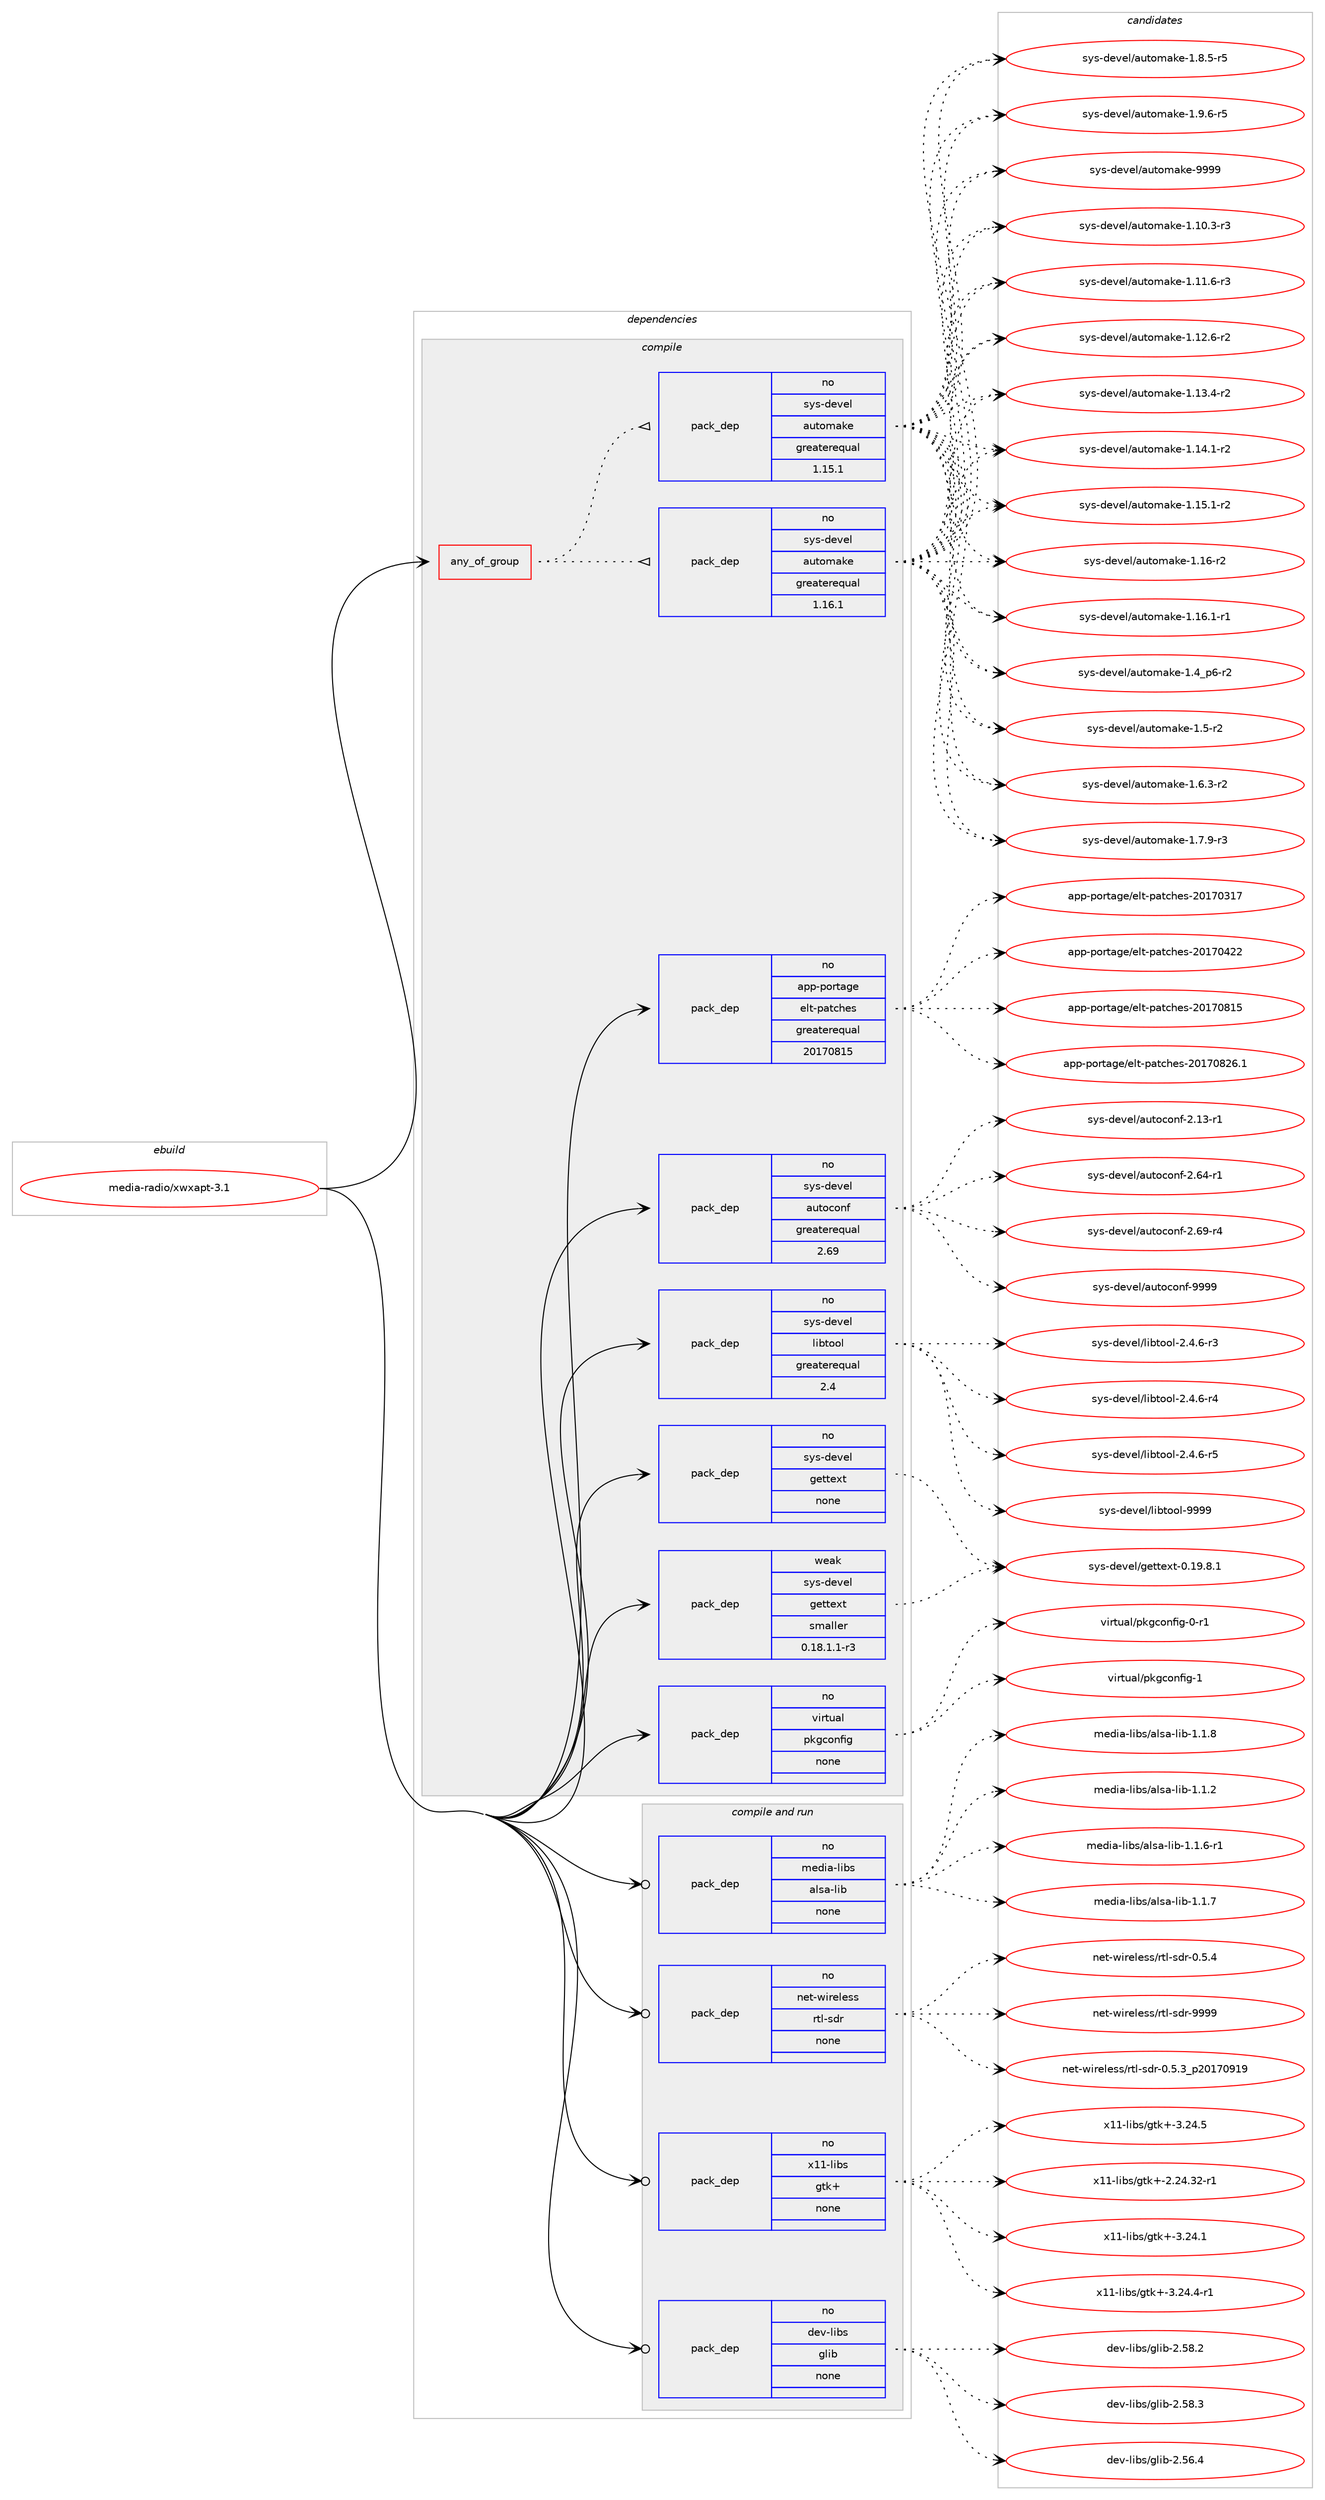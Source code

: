 digraph prolog {

# *************
# Graph options
# *************

newrank=true;
concentrate=true;
compound=true;
graph [rankdir=LR,fontname=Helvetica,fontsize=10,ranksep=1.5];#, ranksep=2.5, nodesep=0.2];
edge  [arrowhead=vee];
node  [fontname=Helvetica,fontsize=10];

# **********
# The ebuild
# **********

subgraph cluster_leftcol {
color=gray;
rank=same;
label=<<i>ebuild</i>>;
id [label="media-radio/xwxapt-3.1", color=red, width=4, href="../media-radio/xwxapt-3.1.svg"];
}

# ****************
# The dependencies
# ****************

subgraph cluster_midcol {
color=gray;
label=<<i>dependencies</i>>;
subgraph cluster_compile {
fillcolor="#eeeeee";
style=filled;
label=<<i>compile</i>>;
subgraph any25411 {
dependency1623837 [label=<<TABLE BORDER="0" CELLBORDER="1" CELLSPACING="0" CELLPADDING="4"><TR><TD CELLPADDING="10">any_of_group</TD></TR></TABLE>>, shape=none, color=red];subgraph pack1161000 {
dependency1623838 [label=<<TABLE BORDER="0" CELLBORDER="1" CELLSPACING="0" CELLPADDING="4" WIDTH="220"><TR><TD ROWSPAN="6" CELLPADDING="30">pack_dep</TD></TR><TR><TD WIDTH="110">no</TD></TR><TR><TD>sys-devel</TD></TR><TR><TD>automake</TD></TR><TR><TD>greaterequal</TD></TR><TR><TD>1.16.1</TD></TR></TABLE>>, shape=none, color=blue];
}
dependency1623837:e -> dependency1623838:w [weight=20,style="dotted",arrowhead="oinv"];
subgraph pack1161001 {
dependency1623839 [label=<<TABLE BORDER="0" CELLBORDER="1" CELLSPACING="0" CELLPADDING="4" WIDTH="220"><TR><TD ROWSPAN="6" CELLPADDING="30">pack_dep</TD></TR><TR><TD WIDTH="110">no</TD></TR><TR><TD>sys-devel</TD></TR><TR><TD>automake</TD></TR><TR><TD>greaterequal</TD></TR><TR><TD>1.15.1</TD></TR></TABLE>>, shape=none, color=blue];
}
dependency1623837:e -> dependency1623839:w [weight=20,style="dotted",arrowhead="oinv"];
}
id:e -> dependency1623837:w [weight=20,style="solid",arrowhead="vee"];
subgraph pack1161002 {
dependency1623840 [label=<<TABLE BORDER="0" CELLBORDER="1" CELLSPACING="0" CELLPADDING="4" WIDTH="220"><TR><TD ROWSPAN="6" CELLPADDING="30">pack_dep</TD></TR><TR><TD WIDTH="110">no</TD></TR><TR><TD>app-portage</TD></TR><TR><TD>elt-patches</TD></TR><TR><TD>greaterequal</TD></TR><TR><TD>20170815</TD></TR></TABLE>>, shape=none, color=blue];
}
id:e -> dependency1623840:w [weight=20,style="solid",arrowhead="vee"];
subgraph pack1161003 {
dependency1623841 [label=<<TABLE BORDER="0" CELLBORDER="1" CELLSPACING="0" CELLPADDING="4" WIDTH="220"><TR><TD ROWSPAN="6" CELLPADDING="30">pack_dep</TD></TR><TR><TD WIDTH="110">no</TD></TR><TR><TD>sys-devel</TD></TR><TR><TD>autoconf</TD></TR><TR><TD>greaterequal</TD></TR><TR><TD>2.69</TD></TR></TABLE>>, shape=none, color=blue];
}
id:e -> dependency1623841:w [weight=20,style="solid",arrowhead="vee"];
subgraph pack1161004 {
dependency1623842 [label=<<TABLE BORDER="0" CELLBORDER="1" CELLSPACING="0" CELLPADDING="4" WIDTH="220"><TR><TD ROWSPAN="6" CELLPADDING="30">pack_dep</TD></TR><TR><TD WIDTH="110">no</TD></TR><TR><TD>sys-devel</TD></TR><TR><TD>gettext</TD></TR><TR><TD>none</TD></TR><TR><TD></TD></TR></TABLE>>, shape=none, color=blue];
}
id:e -> dependency1623842:w [weight=20,style="solid",arrowhead="vee"];
subgraph pack1161005 {
dependency1623843 [label=<<TABLE BORDER="0" CELLBORDER="1" CELLSPACING="0" CELLPADDING="4" WIDTH="220"><TR><TD ROWSPAN="6" CELLPADDING="30">pack_dep</TD></TR><TR><TD WIDTH="110">no</TD></TR><TR><TD>sys-devel</TD></TR><TR><TD>libtool</TD></TR><TR><TD>greaterequal</TD></TR><TR><TD>2.4</TD></TR></TABLE>>, shape=none, color=blue];
}
id:e -> dependency1623843:w [weight=20,style="solid",arrowhead="vee"];
subgraph pack1161006 {
dependency1623844 [label=<<TABLE BORDER="0" CELLBORDER="1" CELLSPACING="0" CELLPADDING="4" WIDTH="220"><TR><TD ROWSPAN="6" CELLPADDING="30">pack_dep</TD></TR><TR><TD WIDTH="110">no</TD></TR><TR><TD>virtual</TD></TR><TR><TD>pkgconfig</TD></TR><TR><TD>none</TD></TR><TR><TD></TD></TR></TABLE>>, shape=none, color=blue];
}
id:e -> dependency1623844:w [weight=20,style="solid",arrowhead="vee"];
subgraph pack1161007 {
dependency1623845 [label=<<TABLE BORDER="0" CELLBORDER="1" CELLSPACING="0" CELLPADDING="4" WIDTH="220"><TR><TD ROWSPAN="6" CELLPADDING="30">pack_dep</TD></TR><TR><TD WIDTH="110">weak</TD></TR><TR><TD>sys-devel</TD></TR><TR><TD>gettext</TD></TR><TR><TD>smaller</TD></TR><TR><TD>0.18.1.1-r3</TD></TR></TABLE>>, shape=none, color=blue];
}
id:e -> dependency1623845:w [weight=20,style="solid",arrowhead="vee"];
}
subgraph cluster_compileandrun {
fillcolor="#eeeeee";
style=filled;
label=<<i>compile and run</i>>;
subgraph pack1161008 {
dependency1623846 [label=<<TABLE BORDER="0" CELLBORDER="1" CELLSPACING="0" CELLPADDING="4" WIDTH="220"><TR><TD ROWSPAN="6" CELLPADDING="30">pack_dep</TD></TR><TR><TD WIDTH="110">no</TD></TR><TR><TD>dev-libs</TD></TR><TR><TD>glib</TD></TR><TR><TD>none</TD></TR><TR><TD></TD></TR></TABLE>>, shape=none, color=blue];
}
id:e -> dependency1623846:w [weight=20,style="solid",arrowhead="odotvee"];
subgraph pack1161009 {
dependency1623847 [label=<<TABLE BORDER="0" CELLBORDER="1" CELLSPACING="0" CELLPADDING="4" WIDTH="220"><TR><TD ROWSPAN="6" CELLPADDING="30">pack_dep</TD></TR><TR><TD WIDTH="110">no</TD></TR><TR><TD>media-libs</TD></TR><TR><TD>alsa-lib</TD></TR><TR><TD>none</TD></TR><TR><TD></TD></TR></TABLE>>, shape=none, color=blue];
}
id:e -> dependency1623847:w [weight=20,style="solid",arrowhead="odotvee"];
subgraph pack1161010 {
dependency1623848 [label=<<TABLE BORDER="0" CELLBORDER="1" CELLSPACING="0" CELLPADDING="4" WIDTH="220"><TR><TD ROWSPAN="6" CELLPADDING="30">pack_dep</TD></TR><TR><TD WIDTH="110">no</TD></TR><TR><TD>net-wireless</TD></TR><TR><TD>rtl-sdr</TD></TR><TR><TD>none</TD></TR><TR><TD></TD></TR></TABLE>>, shape=none, color=blue];
}
id:e -> dependency1623848:w [weight=20,style="solid",arrowhead="odotvee"];
subgraph pack1161011 {
dependency1623849 [label=<<TABLE BORDER="0" CELLBORDER="1" CELLSPACING="0" CELLPADDING="4" WIDTH="220"><TR><TD ROWSPAN="6" CELLPADDING="30">pack_dep</TD></TR><TR><TD WIDTH="110">no</TD></TR><TR><TD>x11-libs</TD></TR><TR><TD>gtk+</TD></TR><TR><TD>none</TD></TR><TR><TD></TD></TR></TABLE>>, shape=none, color=blue];
}
id:e -> dependency1623849:w [weight=20,style="solid",arrowhead="odotvee"];
}
subgraph cluster_run {
fillcolor="#eeeeee";
style=filled;
label=<<i>run</i>>;
}
}

# **************
# The candidates
# **************

subgraph cluster_choices {
rank=same;
color=gray;
label=<<i>candidates</i>>;

subgraph choice1161000 {
color=black;
nodesep=1;
choice11512111545100101118101108479711711611110997107101454946494846514511451 [label="sys-devel/automake-1.10.3-r3", color=red, width=4,href="../sys-devel/automake-1.10.3-r3.svg"];
choice11512111545100101118101108479711711611110997107101454946494946544511451 [label="sys-devel/automake-1.11.6-r3", color=red, width=4,href="../sys-devel/automake-1.11.6-r3.svg"];
choice11512111545100101118101108479711711611110997107101454946495046544511450 [label="sys-devel/automake-1.12.6-r2", color=red, width=4,href="../sys-devel/automake-1.12.6-r2.svg"];
choice11512111545100101118101108479711711611110997107101454946495146524511450 [label="sys-devel/automake-1.13.4-r2", color=red, width=4,href="../sys-devel/automake-1.13.4-r2.svg"];
choice11512111545100101118101108479711711611110997107101454946495246494511450 [label="sys-devel/automake-1.14.1-r2", color=red, width=4,href="../sys-devel/automake-1.14.1-r2.svg"];
choice11512111545100101118101108479711711611110997107101454946495346494511450 [label="sys-devel/automake-1.15.1-r2", color=red, width=4,href="../sys-devel/automake-1.15.1-r2.svg"];
choice1151211154510010111810110847971171161111099710710145494649544511450 [label="sys-devel/automake-1.16-r2", color=red, width=4,href="../sys-devel/automake-1.16-r2.svg"];
choice11512111545100101118101108479711711611110997107101454946495446494511449 [label="sys-devel/automake-1.16.1-r1", color=red, width=4,href="../sys-devel/automake-1.16.1-r1.svg"];
choice115121115451001011181011084797117116111109971071014549465295112544511450 [label="sys-devel/automake-1.4_p6-r2", color=red, width=4,href="../sys-devel/automake-1.4_p6-r2.svg"];
choice11512111545100101118101108479711711611110997107101454946534511450 [label="sys-devel/automake-1.5-r2", color=red, width=4,href="../sys-devel/automake-1.5-r2.svg"];
choice115121115451001011181011084797117116111109971071014549465446514511450 [label="sys-devel/automake-1.6.3-r2", color=red, width=4,href="../sys-devel/automake-1.6.3-r2.svg"];
choice115121115451001011181011084797117116111109971071014549465546574511451 [label="sys-devel/automake-1.7.9-r3", color=red, width=4,href="../sys-devel/automake-1.7.9-r3.svg"];
choice115121115451001011181011084797117116111109971071014549465646534511453 [label="sys-devel/automake-1.8.5-r5", color=red, width=4,href="../sys-devel/automake-1.8.5-r5.svg"];
choice115121115451001011181011084797117116111109971071014549465746544511453 [label="sys-devel/automake-1.9.6-r5", color=red, width=4,href="../sys-devel/automake-1.9.6-r5.svg"];
choice115121115451001011181011084797117116111109971071014557575757 [label="sys-devel/automake-9999", color=red, width=4,href="../sys-devel/automake-9999.svg"];
dependency1623838:e -> choice11512111545100101118101108479711711611110997107101454946494846514511451:w [style=dotted,weight="100"];
dependency1623838:e -> choice11512111545100101118101108479711711611110997107101454946494946544511451:w [style=dotted,weight="100"];
dependency1623838:e -> choice11512111545100101118101108479711711611110997107101454946495046544511450:w [style=dotted,weight="100"];
dependency1623838:e -> choice11512111545100101118101108479711711611110997107101454946495146524511450:w [style=dotted,weight="100"];
dependency1623838:e -> choice11512111545100101118101108479711711611110997107101454946495246494511450:w [style=dotted,weight="100"];
dependency1623838:e -> choice11512111545100101118101108479711711611110997107101454946495346494511450:w [style=dotted,weight="100"];
dependency1623838:e -> choice1151211154510010111810110847971171161111099710710145494649544511450:w [style=dotted,weight="100"];
dependency1623838:e -> choice11512111545100101118101108479711711611110997107101454946495446494511449:w [style=dotted,weight="100"];
dependency1623838:e -> choice115121115451001011181011084797117116111109971071014549465295112544511450:w [style=dotted,weight="100"];
dependency1623838:e -> choice11512111545100101118101108479711711611110997107101454946534511450:w [style=dotted,weight="100"];
dependency1623838:e -> choice115121115451001011181011084797117116111109971071014549465446514511450:w [style=dotted,weight="100"];
dependency1623838:e -> choice115121115451001011181011084797117116111109971071014549465546574511451:w [style=dotted,weight="100"];
dependency1623838:e -> choice115121115451001011181011084797117116111109971071014549465646534511453:w [style=dotted,weight="100"];
dependency1623838:e -> choice115121115451001011181011084797117116111109971071014549465746544511453:w [style=dotted,weight="100"];
dependency1623838:e -> choice115121115451001011181011084797117116111109971071014557575757:w [style=dotted,weight="100"];
}
subgraph choice1161001 {
color=black;
nodesep=1;
choice11512111545100101118101108479711711611110997107101454946494846514511451 [label="sys-devel/automake-1.10.3-r3", color=red, width=4,href="../sys-devel/automake-1.10.3-r3.svg"];
choice11512111545100101118101108479711711611110997107101454946494946544511451 [label="sys-devel/automake-1.11.6-r3", color=red, width=4,href="../sys-devel/automake-1.11.6-r3.svg"];
choice11512111545100101118101108479711711611110997107101454946495046544511450 [label="sys-devel/automake-1.12.6-r2", color=red, width=4,href="../sys-devel/automake-1.12.6-r2.svg"];
choice11512111545100101118101108479711711611110997107101454946495146524511450 [label="sys-devel/automake-1.13.4-r2", color=red, width=4,href="../sys-devel/automake-1.13.4-r2.svg"];
choice11512111545100101118101108479711711611110997107101454946495246494511450 [label="sys-devel/automake-1.14.1-r2", color=red, width=4,href="../sys-devel/automake-1.14.1-r2.svg"];
choice11512111545100101118101108479711711611110997107101454946495346494511450 [label="sys-devel/automake-1.15.1-r2", color=red, width=4,href="../sys-devel/automake-1.15.1-r2.svg"];
choice1151211154510010111810110847971171161111099710710145494649544511450 [label="sys-devel/automake-1.16-r2", color=red, width=4,href="../sys-devel/automake-1.16-r2.svg"];
choice11512111545100101118101108479711711611110997107101454946495446494511449 [label="sys-devel/automake-1.16.1-r1", color=red, width=4,href="../sys-devel/automake-1.16.1-r1.svg"];
choice115121115451001011181011084797117116111109971071014549465295112544511450 [label="sys-devel/automake-1.4_p6-r2", color=red, width=4,href="../sys-devel/automake-1.4_p6-r2.svg"];
choice11512111545100101118101108479711711611110997107101454946534511450 [label="sys-devel/automake-1.5-r2", color=red, width=4,href="../sys-devel/automake-1.5-r2.svg"];
choice115121115451001011181011084797117116111109971071014549465446514511450 [label="sys-devel/automake-1.6.3-r2", color=red, width=4,href="../sys-devel/automake-1.6.3-r2.svg"];
choice115121115451001011181011084797117116111109971071014549465546574511451 [label="sys-devel/automake-1.7.9-r3", color=red, width=4,href="../sys-devel/automake-1.7.9-r3.svg"];
choice115121115451001011181011084797117116111109971071014549465646534511453 [label="sys-devel/automake-1.8.5-r5", color=red, width=4,href="../sys-devel/automake-1.8.5-r5.svg"];
choice115121115451001011181011084797117116111109971071014549465746544511453 [label="sys-devel/automake-1.9.6-r5", color=red, width=4,href="../sys-devel/automake-1.9.6-r5.svg"];
choice115121115451001011181011084797117116111109971071014557575757 [label="sys-devel/automake-9999", color=red, width=4,href="../sys-devel/automake-9999.svg"];
dependency1623839:e -> choice11512111545100101118101108479711711611110997107101454946494846514511451:w [style=dotted,weight="100"];
dependency1623839:e -> choice11512111545100101118101108479711711611110997107101454946494946544511451:w [style=dotted,weight="100"];
dependency1623839:e -> choice11512111545100101118101108479711711611110997107101454946495046544511450:w [style=dotted,weight="100"];
dependency1623839:e -> choice11512111545100101118101108479711711611110997107101454946495146524511450:w [style=dotted,weight="100"];
dependency1623839:e -> choice11512111545100101118101108479711711611110997107101454946495246494511450:w [style=dotted,weight="100"];
dependency1623839:e -> choice11512111545100101118101108479711711611110997107101454946495346494511450:w [style=dotted,weight="100"];
dependency1623839:e -> choice1151211154510010111810110847971171161111099710710145494649544511450:w [style=dotted,weight="100"];
dependency1623839:e -> choice11512111545100101118101108479711711611110997107101454946495446494511449:w [style=dotted,weight="100"];
dependency1623839:e -> choice115121115451001011181011084797117116111109971071014549465295112544511450:w [style=dotted,weight="100"];
dependency1623839:e -> choice11512111545100101118101108479711711611110997107101454946534511450:w [style=dotted,weight="100"];
dependency1623839:e -> choice115121115451001011181011084797117116111109971071014549465446514511450:w [style=dotted,weight="100"];
dependency1623839:e -> choice115121115451001011181011084797117116111109971071014549465546574511451:w [style=dotted,weight="100"];
dependency1623839:e -> choice115121115451001011181011084797117116111109971071014549465646534511453:w [style=dotted,weight="100"];
dependency1623839:e -> choice115121115451001011181011084797117116111109971071014549465746544511453:w [style=dotted,weight="100"];
dependency1623839:e -> choice115121115451001011181011084797117116111109971071014557575757:w [style=dotted,weight="100"];
}
subgraph choice1161002 {
color=black;
nodesep=1;
choice97112112451121111141169710310147101108116451129711699104101115455048495548514955 [label="app-portage/elt-patches-20170317", color=red, width=4,href="../app-portage/elt-patches-20170317.svg"];
choice97112112451121111141169710310147101108116451129711699104101115455048495548525050 [label="app-portage/elt-patches-20170422", color=red, width=4,href="../app-portage/elt-patches-20170422.svg"];
choice97112112451121111141169710310147101108116451129711699104101115455048495548564953 [label="app-portage/elt-patches-20170815", color=red, width=4,href="../app-portage/elt-patches-20170815.svg"];
choice971121124511211111411697103101471011081164511297116991041011154550484955485650544649 [label="app-portage/elt-patches-20170826.1", color=red, width=4,href="../app-portage/elt-patches-20170826.1.svg"];
dependency1623840:e -> choice97112112451121111141169710310147101108116451129711699104101115455048495548514955:w [style=dotted,weight="100"];
dependency1623840:e -> choice97112112451121111141169710310147101108116451129711699104101115455048495548525050:w [style=dotted,weight="100"];
dependency1623840:e -> choice97112112451121111141169710310147101108116451129711699104101115455048495548564953:w [style=dotted,weight="100"];
dependency1623840:e -> choice971121124511211111411697103101471011081164511297116991041011154550484955485650544649:w [style=dotted,weight="100"];
}
subgraph choice1161003 {
color=black;
nodesep=1;
choice1151211154510010111810110847971171161119911111010245504649514511449 [label="sys-devel/autoconf-2.13-r1", color=red, width=4,href="../sys-devel/autoconf-2.13-r1.svg"];
choice1151211154510010111810110847971171161119911111010245504654524511449 [label="sys-devel/autoconf-2.64-r1", color=red, width=4,href="../sys-devel/autoconf-2.64-r1.svg"];
choice1151211154510010111810110847971171161119911111010245504654574511452 [label="sys-devel/autoconf-2.69-r4", color=red, width=4,href="../sys-devel/autoconf-2.69-r4.svg"];
choice115121115451001011181011084797117116111991111101024557575757 [label="sys-devel/autoconf-9999", color=red, width=4,href="../sys-devel/autoconf-9999.svg"];
dependency1623841:e -> choice1151211154510010111810110847971171161119911111010245504649514511449:w [style=dotted,weight="100"];
dependency1623841:e -> choice1151211154510010111810110847971171161119911111010245504654524511449:w [style=dotted,weight="100"];
dependency1623841:e -> choice1151211154510010111810110847971171161119911111010245504654574511452:w [style=dotted,weight="100"];
dependency1623841:e -> choice115121115451001011181011084797117116111991111101024557575757:w [style=dotted,weight="100"];
}
subgraph choice1161004 {
color=black;
nodesep=1;
choice1151211154510010111810110847103101116116101120116454846495746564649 [label="sys-devel/gettext-0.19.8.1", color=red, width=4,href="../sys-devel/gettext-0.19.8.1.svg"];
dependency1623842:e -> choice1151211154510010111810110847103101116116101120116454846495746564649:w [style=dotted,weight="100"];
}
subgraph choice1161005 {
color=black;
nodesep=1;
choice1151211154510010111810110847108105981161111111084550465246544511451 [label="sys-devel/libtool-2.4.6-r3", color=red, width=4,href="../sys-devel/libtool-2.4.6-r3.svg"];
choice1151211154510010111810110847108105981161111111084550465246544511452 [label="sys-devel/libtool-2.4.6-r4", color=red, width=4,href="../sys-devel/libtool-2.4.6-r4.svg"];
choice1151211154510010111810110847108105981161111111084550465246544511453 [label="sys-devel/libtool-2.4.6-r5", color=red, width=4,href="../sys-devel/libtool-2.4.6-r5.svg"];
choice1151211154510010111810110847108105981161111111084557575757 [label="sys-devel/libtool-9999", color=red, width=4,href="../sys-devel/libtool-9999.svg"];
dependency1623843:e -> choice1151211154510010111810110847108105981161111111084550465246544511451:w [style=dotted,weight="100"];
dependency1623843:e -> choice1151211154510010111810110847108105981161111111084550465246544511452:w [style=dotted,weight="100"];
dependency1623843:e -> choice1151211154510010111810110847108105981161111111084550465246544511453:w [style=dotted,weight="100"];
dependency1623843:e -> choice1151211154510010111810110847108105981161111111084557575757:w [style=dotted,weight="100"];
}
subgraph choice1161006 {
color=black;
nodesep=1;
choice11810511411611797108471121071039911111010210510345484511449 [label="virtual/pkgconfig-0-r1", color=red, width=4,href="../virtual/pkgconfig-0-r1.svg"];
choice1181051141161179710847112107103991111101021051034549 [label="virtual/pkgconfig-1", color=red, width=4,href="../virtual/pkgconfig-1.svg"];
dependency1623844:e -> choice11810511411611797108471121071039911111010210510345484511449:w [style=dotted,weight="100"];
dependency1623844:e -> choice1181051141161179710847112107103991111101021051034549:w [style=dotted,weight="100"];
}
subgraph choice1161007 {
color=black;
nodesep=1;
choice1151211154510010111810110847103101116116101120116454846495746564649 [label="sys-devel/gettext-0.19.8.1", color=red, width=4,href="../sys-devel/gettext-0.19.8.1.svg"];
dependency1623845:e -> choice1151211154510010111810110847103101116116101120116454846495746564649:w [style=dotted,weight="100"];
}
subgraph choice1161008 {
color=black;
nodesep=1;
choice1001011184510810598115471031081059845504653544652 [label="dev-libs/glib-2.56.4", color=red, width=4,href="../dev-libs/glib-2.56.4.svg"];
choice1001011184510810598115471031081059845504653564650 [label="dev-libs/glib-2.58.2", color=red, width=4,href="../dev-libs/glib-2.58.2.svg"];
choice1001011184510810598115471031081059845504653564651 [label="dev-libs/glib-2.58.3", color=red, width=4,href="../dev-libs/glib-2.58.3.svg"];
dependency1623846:e -> choice1001011184510810598115471031081059845504653544652:w [style=dotted,weight="100"];
dependency1623846:e -> choice1001011184510810598115471031081059845504653564650:w [style=dotted,weight="100"];
dependency1623846:e -> choice1001011184510810598115471031081059845504653564651:w [style=dotted,weight="100"];
}
subgraph choice1161009 {
color=black;
nodesep=1;
choice1091011001059745108105981154797108115974510810598454946494650 [label="media-libs/alsa-lib-1.1.2", color=red, width=4,href="../media-libs/alsa-lib-1.1.2.svg"];
choice10910110010597451081059811547971081159745108105984549464946544511449 [label="media-libs/alsa-lib-1.1.6-r1", color=red, width=4,href="../media-libs/alsa-lib-1.1.6-r1.svg"];
choice1091011001059745108105981154797108115974510810598454946494655 [label="media-libs/alsa-lib-1.1.7", color=red, width=4,href="../media-libs/alsa-lib-1.1.7.svg"];
choice1091011001059745108105981154797108115974510810598454946494656 [label="media-libs/alsa-lib-1.1.8", color=red, width=4,href="../media-libs/alsa-lib-1.1.8.svg"];
dependency1623847:e -> choice1091011001059745108105981154797108115974510810598454946494650:w [style=dotted,weight="100"];
dependency1623847:e -> choice10910110010597451081059811547971081159745108105984549464946544511449:w [style=dotted,weight="100"];
dependency1623847:e -> choice1091011001059745108105981154797108115974510810598454946494655:w [style=dotted,weight="100"];
dependency1623847:e -> choice1091011001059745108105981154797108115974510810598454946494656:w [style=dotted,weight="100"];
}
subgraph choice1161010 {
color=black;
nodesep=1;
choice110101116451191051141011081011151154711411610845115100114454846534651951125048495548574957 [label="net-wireless/rtl-sdr-0.5.3_p20170919", color=red, width=4,href="../net-wireless/rtl-sdr-0.5.3_p20170919.svg"];
choice110101116451191051141011081011151154711411610845115100114454846534652 [label="net-wireless/rtl-sdr-0.5.4", color=red, width=4,href="../net-wireless/rtl-sdr-0.5.4.svg"];
choice1101011164511910511410110810111511547114116108451151001144557575757 [label="net-wireless/rtl-sdr-9999", color=red, width=4,href="../net-wireless/rtl-sdr-9999.svg"];
dependency1623848:e -> choice110101116451191051141011081011151154711411610845115100114454846534651951125048495548574957:w [style=dotted,weight="100"];
dependency1623848:e -> choice110101116451191051141011081011151154711411610845115100114454846534652:w [style=dotted,weight="100"];
dependency1623848:e -> choice1101011164511910511410110810111511547114116108451151001144557575757:w [style=dotted,weight="100"];
}
subgraph choice1161011 {
color=black;
nodesep=1;
choice12049494510810598115471031161074345504650524651504511449 [label="x11-libs/gtk+-2.24.32-r1", color=red, width=4,href="../x11-libs/gtk+-2.24.32-r1.svg"];
choice12049494510810598115471031161074345514650524649 [label="x11-libs/gtk+-3.24.1", color=red, width=4,href="../x11-libs/gtk+-3.24.1.svg"];
choice120494945108105981154710311610743455146505246524511449 [label="x11-libs/gtk+-3.24.4-r1", color=red, width=4,href="../x11-libs/gtk+-3.24.4-r1.svg"];
choice12049494510810598115471031161074345514650524653 [label="x11-libs/gtk+-3.24.5", color=red, width=4,href="../x11-libs/gtk+-3.24.5.svg"];
dependency1623849:e -> choice12049494510810598115471031161074345504650524651504511449:w [style=dotted,weight="100"];
dependency1623849:e -> choice12049494510810598115471031161074345514650524649:w [style=dotted,weight="100"];
dependency1623849:e -> choice120494945108105981154710311610743455146505246524511449:w [style=dotted,weight="100"];
dependency1623849:e -> choice12049494510810598115471031161074345514650524653:w [style=dotted,weight="100"];
}
}

}
